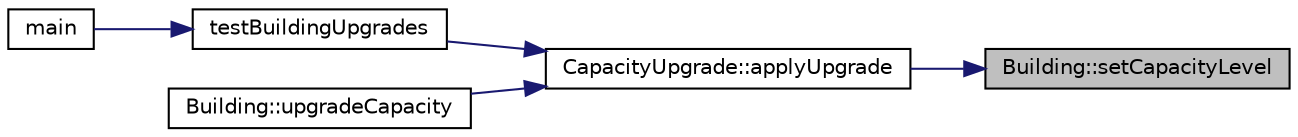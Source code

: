 digraph "Building::setCapacityLevel"
{
 // LATEX_PDF_SIZE
  edge [fontname="Helvetica",fontsize="10",labelfontname="Helvetica",labelfontsize="10"];
  node [fontname="Helvetica",fontsize="10",shape=record];
  rankdir="RL";
  Node1 [label="Building::setCapacityLevel",height=0.2,width=0.4,color="black", fillcolor="grey75", style="filled", fontcolor="black",tooltip=" "];
  Node1 -> Node2 [dir="back",color="midnightblue",fontsize="10",style="solid",fontname="Helvetica"];
  Node2 [label="CapacityUpgrade::applyUpgrade",height=0.2,width=0.4,color="black", fillcolor="white", style="filled",URL="$classCapacityUpgrade.html#aea35136286bdd34c4df4c17de7349a85",tooltip="Applies the capacity upgrade to the building."];
  Node2 -> Node3 [dir="back",color="midnightblue",fontsize="10",style="solid",fontname="Helvetica"];
  Node3 [label="testBuildingUpgrades",height=0.2,width=0.4,color="black", fillcolor="white", style="filled",URL="$main_8cpp.html#af1c85c60ddb2951dfd9ccc7c4a6ad30b",tooltip=" "];
  Node3 -> Node4 [dir="back",color="midnightblue",fontsize="10",style="solid",fontname="Helvetica"];
  Node4 [label="main",height=0.2,width=0.4,color="black", fillcolor="white", style="filled",URL="$main_8cpp.html#ae66f6b31b5ad750f1fe042a706a4e3d4",tooltip="Main program entry point."];
  Node2 -> Node5 [dir="back",color="midnightblue",fontsize="10",style="solid",fontname="Helvetica"];
  Node5 [label="Building::upgradeCapacity",height=0.2,width=0.4,color="black", fillcolor="white", style="filled",URL="$classBuilding.html#a5079d009c21ed52091fe792c3691425d",tooltip=" "];
}
